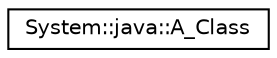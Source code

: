 digraph G
{
  edge [fontname="Helvetica",fontsize="10",labelfontname="Helvetica",labelfontsize="10"];
  node [fontname="Helvetica",fontsize="10",shape=record];
  rankdir="LR";
  Node1 [label="System::java::A_Class",height=0.2,width=0.4,color="black", fillcolor="white", style="filled",URL="$class_system_1_1java_1_1_a___class.html"];
}
